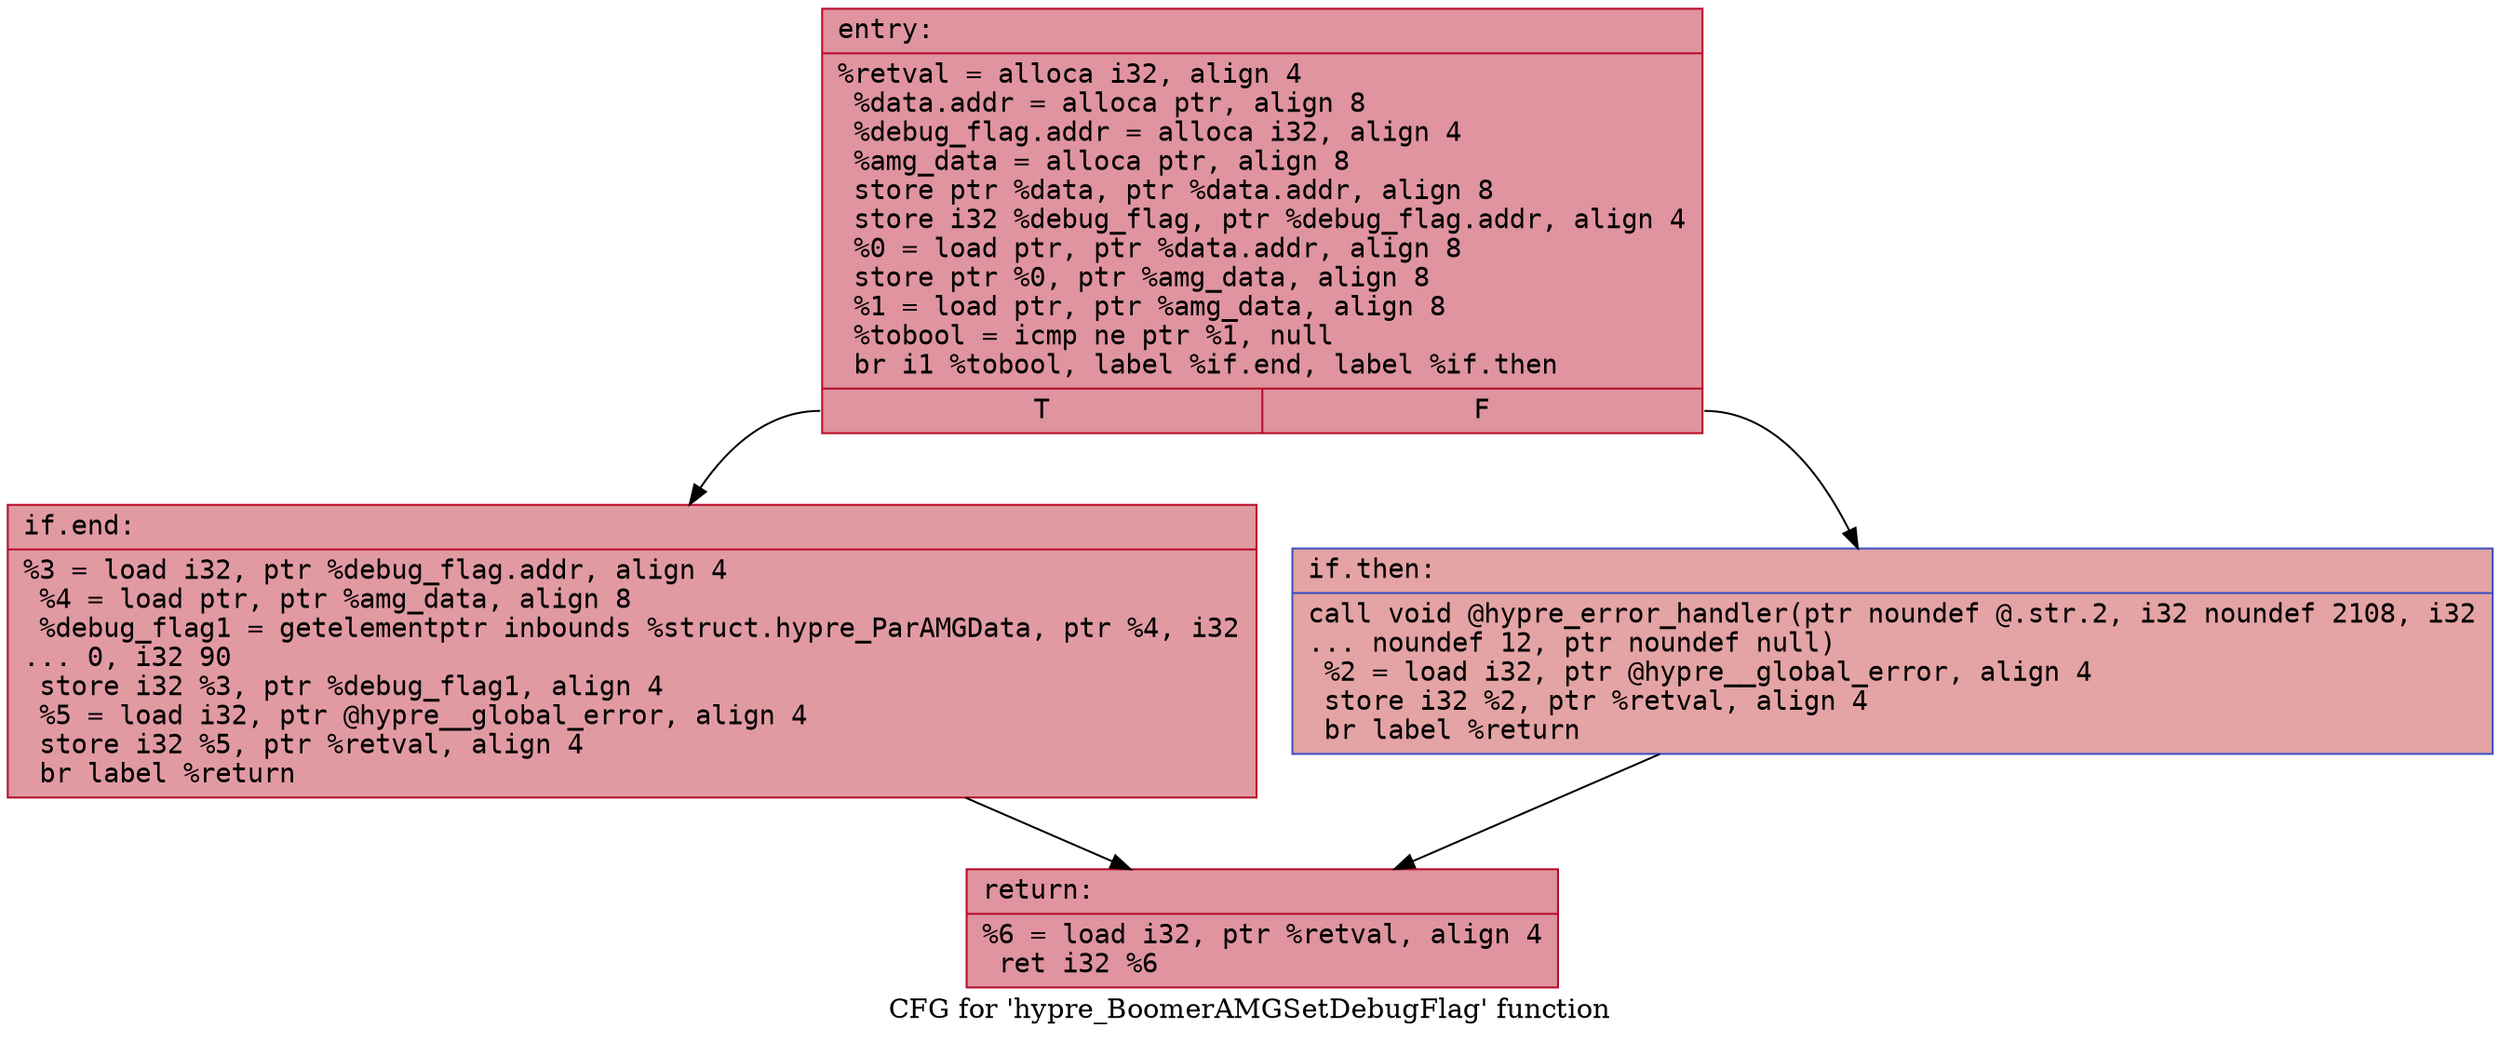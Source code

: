 digraph "CFG for 'hypre_BoomerAMGSetDebugFlag' function" {
	label="CFG for 'hypre_BoomerAMGSetDebugFlag' function";

	Node0x55fa80a14cb0 [shape=record,color="#b70d28ff", style=filled, fillcolor="#b70d2870" fontname="Courier",label="{entry:\l|  %retval = alloca i32, align 4\l  %data.addr = alloca ptr, align 8\l  %debug_flag.addr = alloca i32, align 4\l  %amg_data = alloca ptr, align 8\l  store ptr %data, ptr %data.addr, align 8\l  store i32 %debug_flag, ptr %debug_flag.addr, align 4\l  %0 = load ptr, ptr %data.addr, align 8\l  store ptr %0, ptr %amg_data, align 8\l  %1 = load ptr, ptr %amg_data, align 8\l  %tobool = icmp ne ptr %1, null\l  br i1 %tobool, label %if.end, label %if.then\l|{<s0>T|<s1>F}}"];
	Node0x55fa80a14cb0:s0 -> Node0x55fa80a152a0[tooltip="entry -> if.end\nProbability 62.50%" ];
	Node0x55fa80a14cb0:s1 -> Node0x55fa80a15310[tooltip="entry -> if.then\nProbability 37.50%" ];
	Node0x55fa80a15310 [shape=record,color="#3d50c3ff", style=filled, fillcolor="#c32e3170" fontname="Courier",label="{if.then:\l|  call void @hypre_error_handler(ptr noundef @.str.2, i32 noundef 2108, i32\l... noundef 12, ptr noundef null)\l  %2 = load i32, ptr @hypre__global_error, align 4\l  store i32 %2, ptr %retval, align 4\l  br label %return\l}"];
	Node0x55fa80a15310 -> Node0x55fa80a15740[tooltip="if.then -> return\nProbability 100.00%" ];
	Node0x55fa80a152a0 [shape=record,color="#b70d28ff", style=filled, fillcolor="#bb1b2c70" fontname="Courier",label="{if.end:\l|  %3 = load i32, ptr %debug_flag.addr, align 4\l  %4 = load ptr, ptr %amg_data, align 8\l  %debug_flag1 = getelementptr inbounds %struct.hypre_ParAMGData, ptr %4, i32\l... 0, i32 90\l  store i32 %3, ptr %debug_flag1, align 4\l  %5 = load i32, ptr @hypre__global_error, align 4\l  store i32 %5, ptr %retval, align 4\l  br label %return\l}"];
	Node0x55fa80a152a0 -> Node0x55fa80a15740[tooltip="if.end -> return\nProbability 100.00%" ];
	Node0x55fa80a15740 [shape=record,color="#b70d28ff", style=filled, fillcolor="#b70d2870" fontname="Courier",label="{return:\l|  %6 = load i32, ptr %retval, align 4\l  ret i32 %6\l}"];
}
